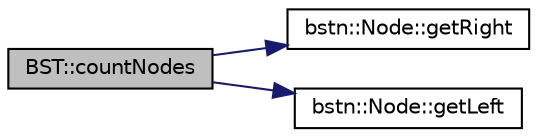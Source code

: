 digraph "BST::countNodes"
{
  edge [fontname="Helvetica",fontsize="10",labelfontname="Helvetica",labelfontsize="10"];
  node [fontname="Helvetica",fontsize="10",shape=record];
  rankdir="LR";
  Node1 [label="BST::countNodes",height=0.2,width=0.4,color="black", fillcolor="grey75", style="filled", fontcolor="black"];
  Node1 -> Node2 [color="midnightblue",fontsize="10",style="solid",fontname="Helvetica"];
  Node2 [label="bstn::Node::getRight",height=0.2,width=0.4,color="black", fillcolor="white", style="filled",URL="$classbstn_1_1_node.html#a2881386e10ebb97605161caeab0627b2"];
  Node1 -> Node3 [color="midnightblue",fontsize="10",style="solid",fontname="Helvetica"];
  Node3 [label="bstn::Node::getLeft",height=0.2,width=0.4,color="black", fillcolor="white", style="filled",URL="$classbstn_1_1_node.html#a1cc2499449d93de58806e10f993e9817"];
}

